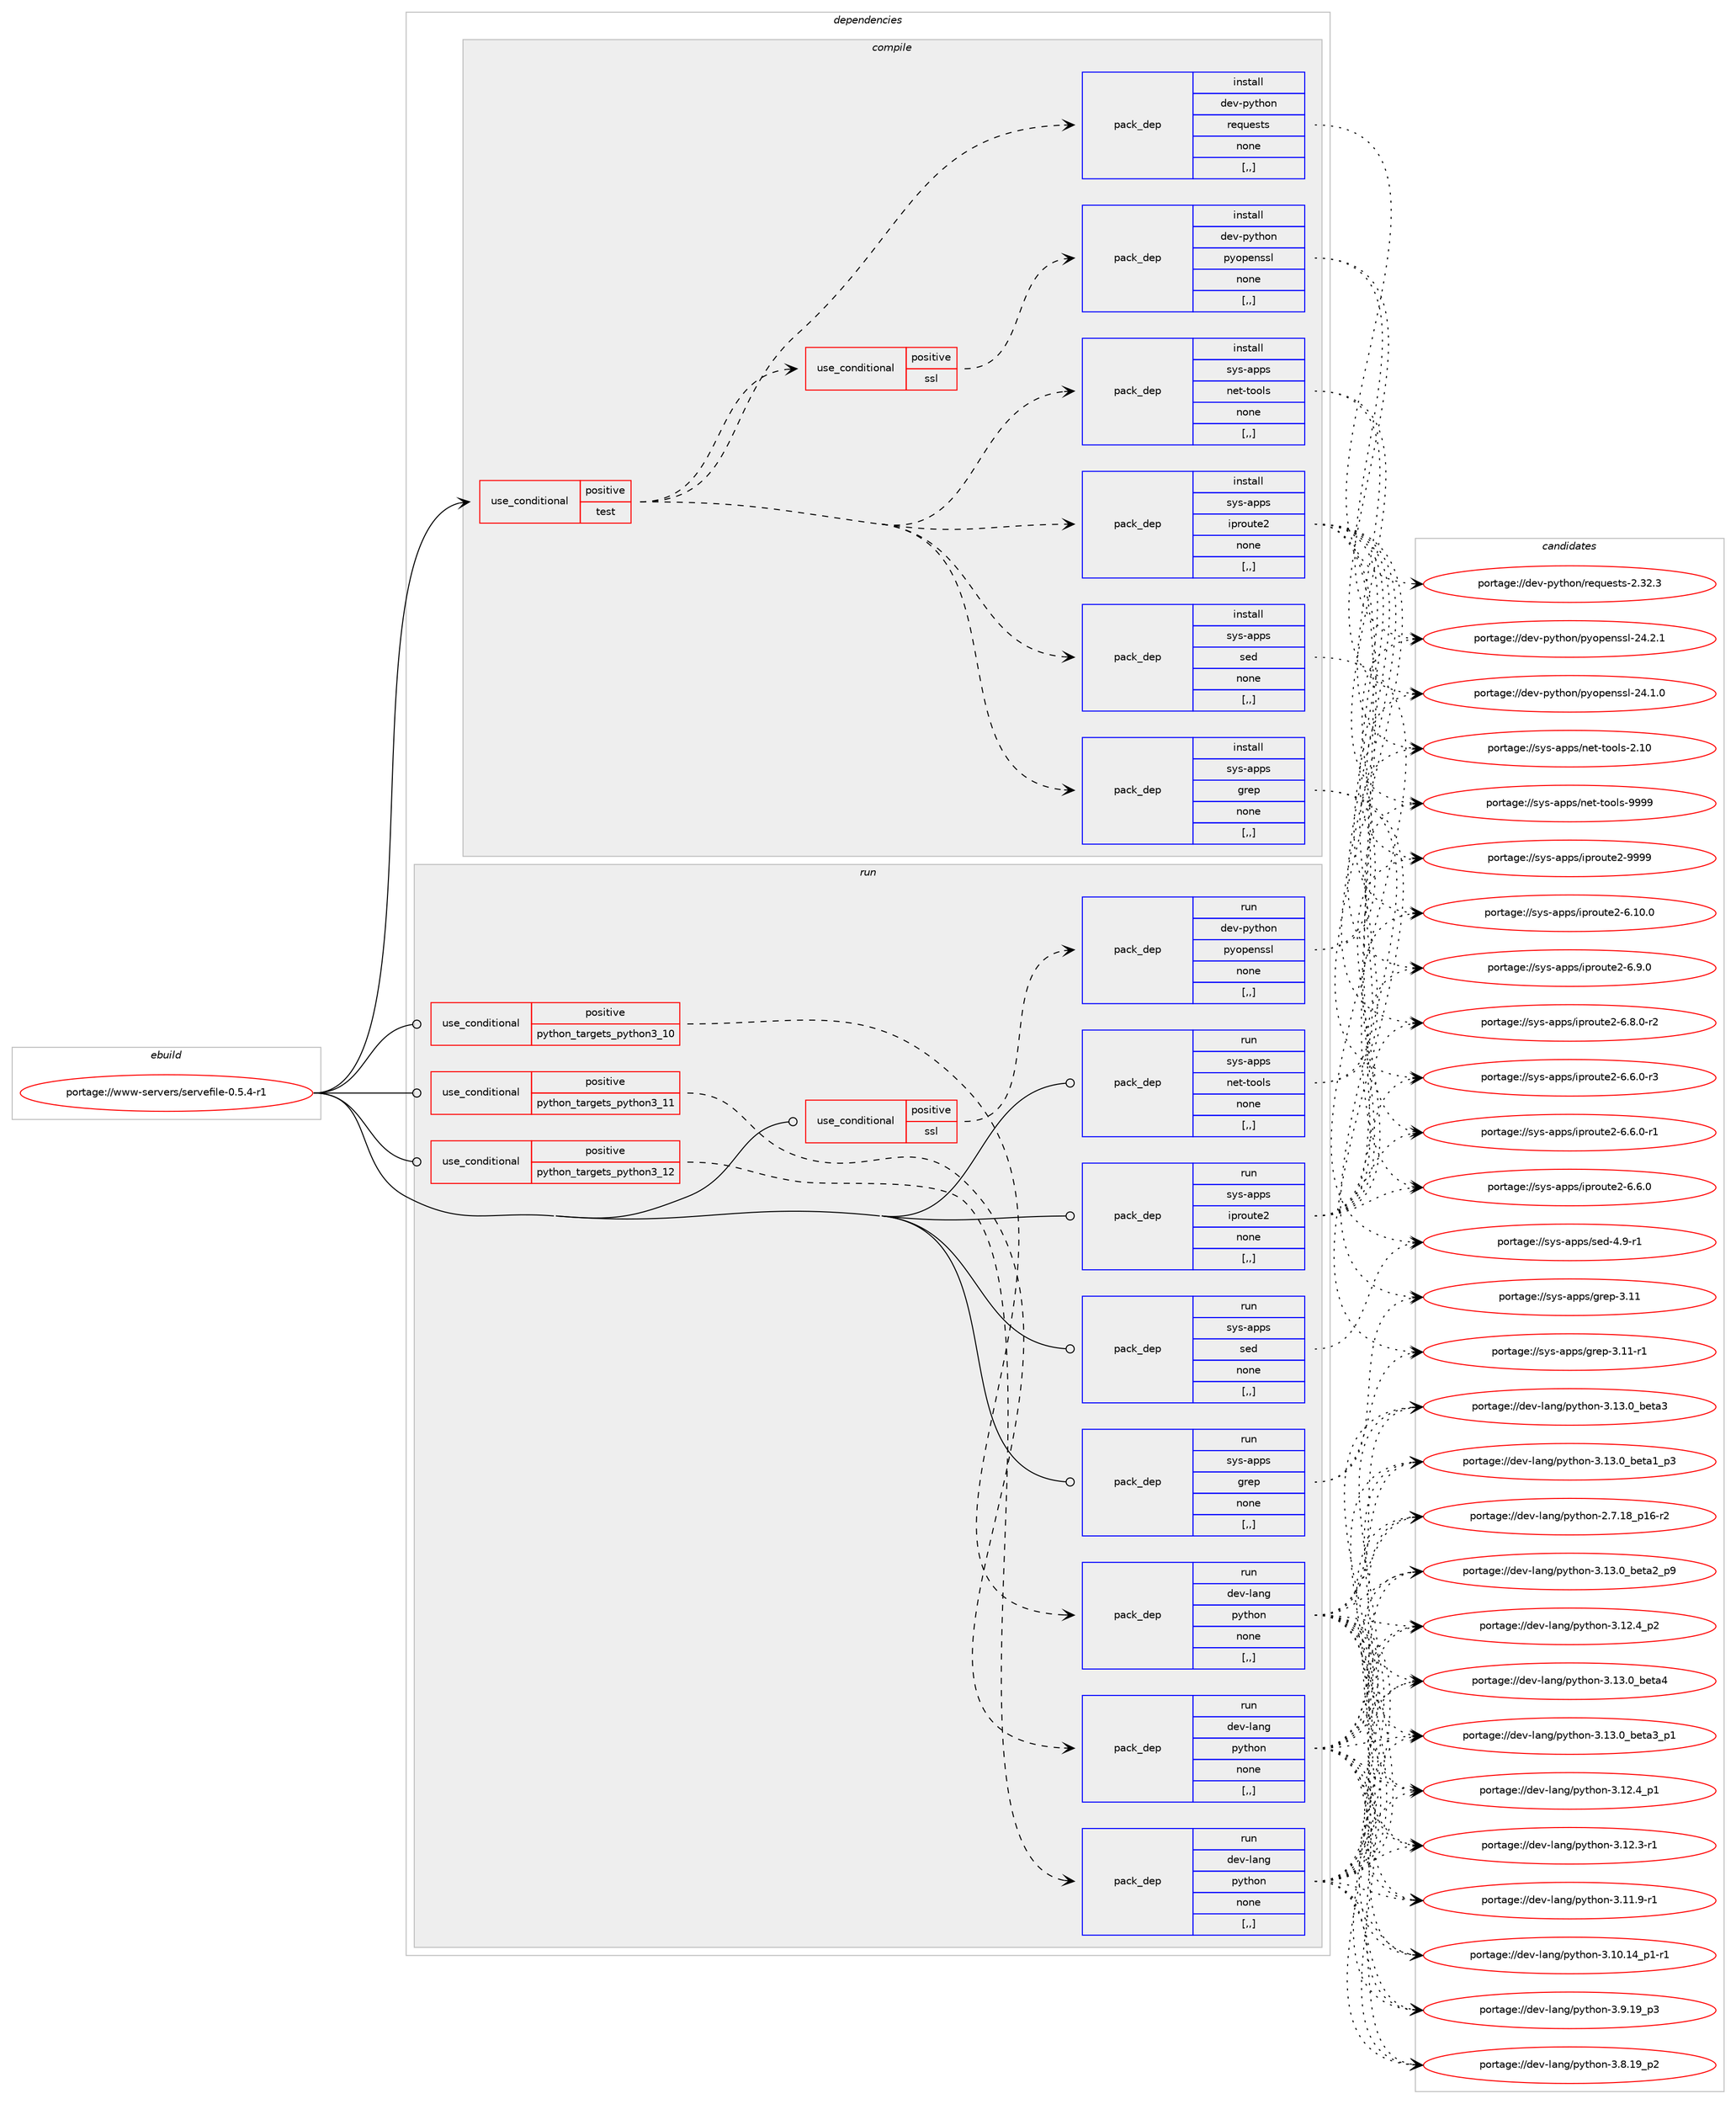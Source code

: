digraph prolog {

# *************
# Graph options
# *************

newrank=true;
concentrate=true;
compound=true;
graph [rankdir=LR,fontname=Helvetica,fontsize=10,ranksep=1.5];#, ranksep=2.5, nodesep=0.2];
edge  [arrowhead=vee];
node  [fontname=Helvetica,fontsize=10];

# **********
# The ebuild
# **********

subgraph cluster_leftcol {
color=gray;
label=<<i>ebuild</i>>;
id [label="portage://www-servers/servefile-0.5.4-r1", color=red, width=4, href="../www-servers/servefile-0.5.4-r1.svg"];
}

# ****************
# The dependencies
# ****************

subgraph cluster_midcol {
color=gray;
label=<<i>dependencies</i>>;
subgraph cluster_compile {
fillcolor="#eeeeee";
style=filled;
label=<<i>compile</i>>;
subgraph cond121032 {
dependency454047 [label=<<TABLE BORDER="0" CELLBORDER="1" CELLSPACING="0" CELLPADDING="4"><TR><TD ROWSPAN="3" CELLPADDING="10">use_conditional</TD></TR><TR><TD>positive</TD></TR><TR><TD>test</TD></TR></TABLE>>, shape=none, color=red];
subgraph cond121033 {
dependency454048 [label=<<TABLE BORDER="0" CELLBORDER="1" CELLSPACING="0" CELLPADDING="4"><TR><TD ROWSPAN="3" CELLPADDING="10">use_conditional</TD></TR><TR><TD>positive</TD></TR><TR><TD>ssl</TD></TR></TABLE>>, shape=none, color=red];
subgraph pack329638 {
dependency454049 [label=<<TABLE BORDER="0" CELLBORDER="1" CELLSPACING="0" CELLPADDING="4" WIDTH="220"><TR><TD ROWSPAN="6" CELLPADDING="30">pack_dep</TD></TR><TR><TD WIDTH="110">install</TD></TR><TR><TD>dev-python</TD></TR><TR><TD>pyopenssl</TD></TR><TR><TD>none</TD></TR><TR><TD>[,,]</TD></TR></TABLE>>, shape=none, color=blue];
}
dependency454048:e -> dependency454049:w [weight=20,style="dashed",arrowhead="vee"];
}
dependency454047:e -> dependency454048:w [weight=20,style="dashed",arrowhead="vee"];
subgraph pack329639 {
dependency454050 [label=<<TABLE BORDER="0" CELLBORDER="1" CELLSPACING="0" CELLPADDING="4" WIDTH="220"><TR><TD ROWSPAN="6" CELLPADDING="30">pack_dep</TD></TR><TR><TD WIDTH="110">install</TD></TR><TR><TD>sys-apps</TD></TR><TR><TD>grep</TD></TR><TR><TD>none</TD></TR><TR><TD>[,,]</TD></TR></TABLE>>, shape=none, color=blue];
}
dependency454047:e -> dependency454050:w [weight=20,style="dashed",arrowhead="vee"];
subgraph pack329640 {
dependency454051 [label=<<TABLE BORDER="0" CELLBORDER="1" CELLSPACING="0" CELLPADDING="4" WIDTH="220"><TR><TD ROWSPAN="6" CELLPADDING="30">pack_dep</TD></TR><TR><TD WIDTH="110">install</TD></TR><TR><TD>sys-apps</TD></TR><TR><TD>iproute2</TD></TR><TR><TD>none</TD></TR><TR><TD>[,,]</TD></TR></TABLE>>, shape=none, color=blue];
}
dependency454047:e -> dependency454051:w [weight=20,style="dashed",arrowhead="vee"];
subgraph pack329641 {
dependency454052 [label=<<TABLE BORDER="0" CELLBORDER="1" CELLSPACING="0" CELLPADDING="4" WIDTH="220"><TR><TD ROWSPAN="6" CELLPADDING="30">pack_dep</TD></TR><TR><TD WIDTH="110">install</TD></TR><TR><TD>sys-apps</TD></TR><TR><TD>net-tools</TD></TR><TR><TD>none</TD></TR><TR><TD>[,,]</TD></TR></TABLE>>, shape=none, color=blue];
}
dependency454047:e -> dependency454052:w [weight=20,style="dashed",arrowhead="vee"];
subgraph pack329642 {
dependency454053 [label=<<TABLE BORDER="0" CELLBORDER="1" CELLSPACING="0" CELLPADDING="4" WIDTH="220"><TR><TD ROWSPAN="6" CELLPADDING="30">pack_dep</TD></TR><TR><TD WIDTH="110">install</TD></TR><TR><TD>sys-apps</TD></TR><TR><TD>sed</TD></TR><TR><TD>none</TD></TR><TR><TD>[,,]</TD></TR></TABLE>>, shape=none, color=blue];
}
dependency454047:e -> dependency454053:w [weight=20,style="dashed",arrowhead="vee"];
subgraph pack329643 {
dependency454054 [label=<<TABLE BORDER="0" CELLBORDER="1" CELLSPACING="0" CELLPADDING="4" WIDTH="220"><TR><TD ROWSPAN="6" CELLPADDING="30">pack_dep</TD></TR><TR><TD WIDTH="110">install</TD></TR><TR><TD>dev-python</TD></TR><TR><TD>requests</TD></TR><TR><TD>none</TD></TR><TR><TD>[,,]</TD></TR></TABLE>>, shape=none, color=blue];
}
dependency454047:e -> dependency454054:w [weight=20,style="dashed",arrowhead="vee"];
}
id:e -> dependency454047:w [weight=20,style="solid",arrowhead="vee"];
}
subgraph cluster_compileandrun {
fillcolor="#eeeeee";
style=filled;
label=<<i>compile and run</i>>;
}
subgraph cluster_run {
fillcolor="#eeeeee";
style=filled;
label=<<i>run</i>>;
subgraph cond121034 {
dependency454055 [label=<<TABLE BORDER="0" CELLBORDER="1" CELLSPACING="0" CELLPADDING="4"><TR><TD ROWSPAN="3" CELLPADDING="10">use_conditional</TD></TR><TR><TD>positive</TD></TR><TR><TD>python_targets_python3_10</TD></TR></TABLE>>, shape=none, color=red];
subgraph pack329644 {
dependency454056 [label=<<TABLE BORDER="0" CELLBORDER="1" CELLSPACING="0" CELLPADDING="4" WIDTH="220"><TR><TD ROWSPAN="6" CELLPADDING="30">pack_dep</TD></TR><TR><TD WIDTH="110">run</TD></TR><TR><TD>dev-lang</TD></TR><TR><TD>python</TD></TR><TR><TD>none</TD></TR><TR><TD>[,,]</TD></TR></TABLE>>, shape=none, color=blue];
}
dependency454055:e -> dependency454056:w [weight=20,style="dashed",arrowhead="vee"];
}
id:e -> dependency454055:w [weight=20,style="solid",arrowhead="odot"];
subgraph cond121035 {
dependency454057 [label=<<TABLE BORDER="0" CELLBORDER="1" CELLSPACING="0" CELLPADDING="4"><TR><TD ROWSPAN="3" CELLPADDING="10">use_conditional</TD></TR><TR><TD>positive</TD></TR><TR><TD>python_targets_python3_11</TD></TR></TABLE>>, shape=none, color=red];
subgraph pack329645 {
dependency454058 [label=<<TABLE BORDER="0" CELLBORDER="1" CELLSPACING="0" CELLPADDING="4" WIDTH="220"><TR><TD ROWSPAN="6" CELLPADDING="30">pack_dep</TD></TR><TR><TD WIDTH="110">run</TD></TR><TR><TD>dev-lang</TD></TR><TR><TD>python</TD></TR><TR><TD>none</TD></TR><TR><TD>[,,]</TD></TR></TABLE>>, shape=none, color=blue];
}
dependency454057:e -> dependency454058:w [weight=20,style="dashed",arrowhead="vee"];
}
id:e -> dependency454057:w [weight=20,style="solid",arrowhead="odot"];
subgraph cond121036 {
dependency454059 [label=<<TABLE BORDER="0" CELLBORDER="1" CELLSPACING="0" CELLPADDING="4"><TR><TD ROWSPAN="3" CELLPADDING="10">use_conditional</TD></TR><TR><TD>positive</TD></TR><TR><TD>python_targets_python3_12</TD></TR></TABLE>>, shape=none, color=red];
subgraph pack329646 {
dependency454060 [label=<<TABLE BORDER="0" CELLBORDER="1" CELLSPACING="0" CELLPADDING="4" WIDTH="220"><TR><TD ROWSPAN="6" CELLPADDING="30">pack_dep</TD></TR><TR><TD WIDTH="110">run</TD></TR><TR><TD>dev-lang</TD></TR><TR><TD>python</TD></TR><TR><TD>none</TD></TR><TR><TD>[,,]</TD></TR></TABLE>>, shape=none, color=blue];
}
dependency454059:e -> dependency454060:w [weight=20,style="dashed",arrowhead="vee"];
}
id:e -> dependency454059:w [weight=20,style="solid",arrowhead="odot"];
subgraph cond121037 {
dependency454061 [label=<<TABLE BORDER="0" CELLBORDER="1" CELLSPACING="0" CELLPADDING="4"><TR><TD ROWSPAN="3" CELLPADDING="10">use_conditional</TD></TR><TR><TD>positive</TD></TR><TR><TD>ssl</TD></TR></TABLE>>, shape=none, color=red];
subgraph pack329647 {
dependency454062 [label=<<TABLE BORDER="0" CELLBORDER="1" CELLSPACING="0" CELLPADDING="4" WIDTH="220"><TR><TD ROWSPAN="6" CELLPADDING="30">pack_dep</TD></TR><TR><TD WIDTH="110">run</TD></TR><TR><TD>dev-python</TD></TR><TR><TD>pyopenssl</TD></TR><TR><TD>none</TD></TR><TR><TD>[,,]</TD></TR></TABLE>>, shape=none, color=blue];
}
dependency454061:e -> dependency454062:w [weight=20,style="dashed",arrowhead="vee"];
}
id:e -> dependency454061:w [weight=20,style="solid",arrowhead="odot"];
subgraph pack329648 {
dependency454063 [label=<<TABLE BORDER="0" CELLBORDER="1" CELLSPACING="0" CELLPADDING="4" WIDTH="220"><TR><TD ROWSPAN="6" CELLPADDING="30">pack_dep</TD></TR><TR><TD WIDTH="110">run</TD></TR><TR><TD>sys-apps</TD></TR><TR><TD>grep</TD></TR><TR><TD>none</TD></TR><TR><TD>[,,]</TD></TR></TABLE>>, shape=none, color=blue];
}
id:e -> dependency454063:w [weight=20,style="solid",arrowhead="odot"];
subgraph pack329649 {
dependency454064 [label=<<TABLE BORDER="0" CELLBORDER="1" CELLSPACING="0" CELLPADDING="4" WIDTH="220"><TR><TD ROWSPAN="6" CELLPADDING="30">pack_dep</TD></TR><TR><TD WIDTH="110">run</TD></TR><TR><TD>sys-apps</TD></TR><TR><TD>iproute2</TD></TR><TR><TD>none</TD></TR><TR><TD>[,,]</TD></TR></TABLE>>, shape=none, color=blue];
}
id:e -> dependency454064:w [weight=20,style="solid",arrowhead="odot"];
subgraph pack329650 {
dependency454065 [label=<<TABLE BORDER="0" CELLBORDER="1" CELLSPACING="0" CELLPADDING="4" WIDTH="220"><TR><TD ROWSPAN="6" CELLPADDING="30">pack_dep</TD></TR><TR><TD WIDTH="110">run</TD></TR><TR><TD>sys-apps</TD></TR><TR><TD>net-tools</TD></TR><TR><TD>none</TD></TR><TR><TD>[,,]</TD></TR></TABLE>>, shape=none, color=blue];
}
id:e -> dependency454065:w [weight=20,style="solid",arrowhead="odot"];
subgraph pack329651 {
dependency454066 [label=<<TABLE BORDER="0" CELLBORDER="1" CELLSPACING="0" CELLPADDING="4" WIDTH="220"><TR><TD ROWSPAN="6" CELLPADDING="30">pack_dep</TD></TR><TR><TD WIDTH="110">run</TD></TR><TR><TD>sys-apps</TD></TR><TR><TD>sed</TD></TR><TR><TD>none</TD></TR><TR><TD>[,,]</TD></TR></TABLE>>, shape=none, color=blue];
}
id:e -> dependency454066:w [weight=20,style="solid",arrowhead="odot"];
}
}

# **************
# The candidates
# **************

subgraph cluster_choices {
rank=same;
color=gray;
label=<<i>candidates</i>>;

subgraph choice329638 {
color=black;
nodesep=1;
choice100101118451121211161041111104711212111111210111011511510845505246504649 [label="portage://dev-python/pyopenssl-24.2.1", color=red, width=4,href="../dev-python/pyopenssl-24.2.1.svg"];
choice100101118451121211161041111104711212111111210111011511510845505246494648 [label="portage://dev-python/pyopenssl-24.1.0", color=red, width=4,href="../dev-python/pyopenssl-24.1.0.svg"];
dependency454049:e -> choice100101118451121211161041111104711212111111210111011511510845505246504649:w [style=dotted,weight="100"];
dependency454049:e -> choice100101118451121211161041111104711212111111210111011511510845505246494648:w [style=dotted,weight="100"];
}
subgraph choice329639 {
color=black;
nodesep=1;
choice11512111545971121121154710311410111245514649494511449 [label="portage://sys-apps/grep-3.11-r1", color=red, width=4,href="../sys-apps/grep-3.11-r1.svg"];
choice1151211154597112112115471031141011124551464949 [label="portage://sys-apps/grep-3.11", color=red, width=4,href="../sys-apps/grep-3.11.svg"];
dependency454050:e -> choice11512111545971121121154710311410111245514649494511449:w [style=dotted,weight="100"];
dependency454050:e -> choice1151211154597112112115471031141011124551464949:w [style=dotted,weight="100"];
}
subgraph choice329640 {
color=black;
nodesep=1;
choice115121115459711211211547105112114111117116101504557575757 [label="portage://sys-apps/iproute2-9999", color=red, width=4,href="../sys-apps/iproute2-9999.svg"];
choice1151211154597112112115471051121141111171161015045544649484648 [label="portage://sys-apps/iproute2-6.10.0", color=red, width=4,href="../sys-apps/iproute2-6.10.0.svg"];
choice11512111545971121121154710511211411111711610150455446574648 [label="portage://sys-apps/iproute2-6.9.0", color=red, width=4,href="../sys-apps/iproute2-6.9.0.svg"];
choice115121115459711211211547105112114111117116101504554465646484511450 [label="portage://sys-apps/iproute2-6.8.0-r2", color=red, width=4,href="../sys-apps/iproute2-6.8.0-r2.svg"];
choice115121115459711211211547105112114111117116101504554465446484511451 [label="portage://sys-apps/iproute2-6.6.0-r3", color=red, width=4,href="../sys-apps/iproute2-6.6.0-r3.svg"];
choice115121115459711211211547105112114111117116101504554465446484511449 [label="portage://sys-apps/iproute2-6.6.0-r1", color=red, width=4,href="../sys-apps/iproute2-6.6.0-r1.svg"];
choice11512111545971121121154710511211411111711610150455446544648 [label="portage://sys-apps/iproute2-6.6.0", color=red, width=4,href="../sys-apps/iproute2-6.6.0.svg"];
dependency454051:e -> choice115121115459711211211547105112114111117116101504557575757:w [style=dotted,weight="100"];
dependency454051:e -> choice1151211154597112112115471051121141111171161015045544649484648:w [style=dotted,weight="100"];
dependency454051:e -> choice11512111545971121121154710511211411111711610150455446574648:w [style=dotted,weight="100"];
dependency454051:e -> choice115121115459711211211547105112114111117116101504554465646484511450:w [style=dotted,weight="100"];
dependency454051:e -> choice115121115459711211211547105112114111117116101504554465446484511451:w [style=dotted,weight="100"];
dependency454051:e -> choice115121115459711211211547105112114111117116101504554465446484511449:w [style=dotted,weight="100"];
dependency454051:e -> choice11512111545971121121154710511211411111711610150455446544648:w [style=dotted,weight="100"];
}
subgraph choice329641 {
color=black;
nodesep=1;
choice115121115459711211211547110101116451161111111081154557575757 [label="portage://sys-apps/net-tools-9999", color=red, width=4,href="../sys-apps/net-tools-9999.svg"];
choice115121115459711211211547110101116451161111111081154550464948 [label="portage://sys-apps/net-tools-2.10", color=red, width=4,href="../sys-apps/net-tools-2.10.svg"];
dependency454052:e -> choice115121115459711211211547110101116451161111111081154557575757:w [style=dotted,weight="100"];
dependency454052:e -> choice115121115459711211211547110101116451161111111081154550464948:w [style=dotted,weight="100"];
}
subgraph choice329642 {
color=black;
nodesep=1;
choice115121115459711211211547115101100455246574511449 [label="portage://sys-apps/sed-4.9-r1", color=red, width=4,href="../sys-apps/sed-4.9-r1.svg"];
dependency454053:e -> choice115121115459711211211547115101100455246574511449:w [style=dotted,weight="100"];
}
subgraph choice329643 {
color=black;
nodesep=1;
choice100101118451121211161041111104711410111311710111511611545504651504651 [label="portage://dev-python/requests-2.32.3", color=red, width=4,href="../dev-python/requests-2.32.3.svg"];
dependency454054:e -> choice100101118451121211161041111104711410111311710111511611545504651504651:w [style=dotted,weight="100"];
}
subgraph choice329644 {
color=black;
nodesep=1;
choice1001011184510897110103471121211161041111104551464951464895981011169752 [label="portage://dev-lang/python-3.13.0_beta4", color=red, width=4,href="../dev-lang/python-3.13.0_beta4.svg"];
choice10010111845108971101034711212111610411111045514649514648959810111697519511249 [label="portage://dev-lang/python-3.13.0_beta3_p1", color=red, width=4,href="../dev-lang/python-3.13.0_beta3_p1.svg"];
choice1001011184510897110103471121211161041111104551464951464895981011169751 [label="portage://dev-lang/python-3.13.0_beta3", color=red, width=4,href="../dev-lang/python-3.13.0_beta3.svg"];
choice10010111845108971101034711212111610411111045514649514648959810111697509511257 [label="portage://dev-lang/python-3.13.0_beta2_p9", color=red, width=4,href="../dev-lang/python-3.13.0_beta2_p9.svg"];
choice10010111845108971101034711212111610411111045514649514648959810111697499511251 [label="portage://dev-lang/python-3.13.0_beta1_p3", color=red, width=4,href="../dev-lang/python-3.13.0_beta1_p3.svg"];
choice100101118451089711010347112121116104111110455146495046529511250 [label="portage://dev-lang/python-3.12.4_p2", color=red, width=4,href="../dev-lang/python-3.12.4_p2.svg"];
choice100101118451089711010347112121116104111110455146495046529511249 [label="portage://dev-lang/python-3.12.4_p1", color=red, width=4,href="../dev-lang/python-3.12.4_p1.svg"];
choice100101118451089711010347112121116104111110455146495046514511449 [label="portage://dev-lang/python-3.12.3-r1", color=red, width=4,href="../dev-lang/python-3.12.3-r1.svg"];
choice100101118451089711010347112121116104111110455146494946574511449 [label="portage://dev-lang/python-3.11.9-r1", color=red, width=4,href="../dev-lang/python-3.11.9-r1.svg"];
choice100101118451089711010347112121116104111110455146494846495295112494511449 [label="portage://dev-lang/python-3.10.14_p1-r1", color=red, width=4,href="../dev-lang/python-3.10.14_p1-r1.svg"];
choice100101118451089711010347112121116104111110455146574649579511251 [label="portage://dev-lang/python-3.9.19_p3", color=red, width=4,href="../dev-lang/python-3.9.19_p3.svg"];
choice100101118451089711010347112121116104111110455146564649579511250 [label="portage://dev-lang/python-3.8.19_p2", color=red, width=4,href="../dev-lang/python-3.8.19_p2.svg"];
choice100101118451089711010347112121116104111110455046554649569511249544511450 [label="portage://dev-lang/python-2.7.18_p16-r2", color=red, width=4,href="../dev-lang/python-2.7.18_p16-r2.svg"];
dependency454056:e -> choice1001011184510897110103471121211161041111104551464951464895981011169752:w [style=dotted,weight="100"];
dependency454056:e -> choice10010111845108971101034711212111610411111045514649514648959810111697519511249:w [style=dotted,weight="100"];
dependency454056:e -> choice1001011184510897110103471121211161041111104551464951464895981011169751:w [style=dotted,weight="100"];
dependency454056:e -> choice10010111845108971101034711212111610411111045514649514648959810111697509511257:w [style=dotted,weight="100"];
dependency454056:e -> choice10010111845108971101034711212111610411111045514649514648959810111697499511251:w [style=dotted,weight="100"];
dependency454056:e -> choice100101118451089711010347112121116104111110455146495046529511250:w [style=dotted,weight="100"];
dependency454056:e -> choice100101118451089711010347112121116104111110455146495046529511249:w [style=dotted,weight="100"];
dependency454056:e -> choice100101118451089711010347112121116104111110455146495046514511449:w [style=dotted,weight="100"];
dependency454056:e -> choice100101118451089711010347112121116104111110455146494946574511449:w [style=dotted,weight="100"];
dependency454056:e -> choice100101118451089711010347112121116104111110455146494846495295112494511449:w [style=dotted,weight="100"];
dependency454056:e -> choice100101118451089711010347112121116104111110455146574649579511251:w [style=dotted,weight="100"];
dependency454056:e -> choice100101118451089711010347112121116104111110455146564649579511250:w [style=dotted,weight="100"];
dependency454056:e -> choice100101118451089711010347112121116104111110455046554649569511249544511450:w [style=dotted,weight="100"];
}
subgraph choice329645 {
color=black;
nodesep=1;
choice1001011184510897110103471121211161041111104551464951464895981011169752 [label="portage://dev-lang/python-3.13.0_beta4", color=red, width=4,href="../dev-lang/python-3.13.0_beta4.svg"];
choice10010111845108971101034711212111610411111045514649514648959810111697519511249 [label="portage://dev-lang/python-3.13.0_beta3_p1", color=red, width=4,href="../dev-lang/python-3.13.0_beta3_p1.svg"];
choice1001011184510897110103471121211161041111104551464951464895981011169751 [label="portage://dev-lang/python-3.13.0_beta3", color=red, width=4,href="../dev-lang/python-3.13.0_beta3.svg"];
choice10010111845108971101034711212111610411111045514649514648959810111697509511257 [label="portage://dev-lang/python-3.13.0_beta2_p9", color=red, width=4,href="../dev-lang/python-3.13.0_beta2_p9.svg"];
choice10010111845108971101034711212111610411111045514649514648959810111697499511251 [label="portage://dev-lang/python-3.13.0_beta1_p3", color=red, width=4,href="../dev-lang/python-3.13.0_beta1_p3.svg"];
choice100101118451089711010347112121116104111110455146495046529511250 [label="portage://dev-lang/python-3.12.4_p2", color=red, width=4,href="../dev-lang/python-3.12.4_p2.svg"];
choice100101118451089711010347112121116104111110455146495046529511249 [label="portage://dev-lang/python-3.12.4_p1", color=red, width=4,href="../dev-lang/python-3.12.4_p1.svg"];
choice100101118451089711010347112121116104111110455146495046514511449 [label="portage://dev-lang/python-3.12.3-r1", color=red, width=4,href="../dev-lang/python-3.12.3-r1.svg"];
choice100101118451089711010347112121116104111110455146494946574511449 [label="portage://dev-lang/python-3.11.9-r1", color=red, width=4,href="../dev-lang/python-3.11.9-r1.svg"];
choice100101118451089711010347112121116104111110455146494846495295112494511449 [label="portage://dev-lang/python-3.10.14_p1-r1", color=red, width=4,href="../dev-lang/python-3.10.14_p1-r1.svg"];
choice100101118451089711010347112121116104111110455146574649579511251 [label="portage://dev-lang/python-3.9.19_p3", color=red, width=4,href="../dev-lang/python-3.9.19_p3.svg"];
choice100101118451089711010347112121116104111110455146564649579511250 [label="portage://dev-lang/python-3.8.19_p2", color=red, width=4,href="../dev-lang/python-3.8.19_p2.svg"];
choice100101118451089711010347112121116104111110455046554649569511249544511450 [label="portage://dev-lang/python-2.7.18_p16-r2", color=red, width=4,href="../dev-lang/python-2.7.18_p16-r2.svg"];
dependency454058:e -> choice1001011184510897110103471121211161041111104551464951464895981011169752:w [style=dotted,weight="100"];
dependency454058:e -> choice10010111845108971101034711212111610411111045514649514648959810111697519511249:w [style=dotted,weight="100"];
dependency454058:e -> choice1001011184510897110103471121211161041111104551464951464895981011169751:w [style=dotted,weight="100"];
dependency454058:e -> choice10010111845108971101034711212111610411111045514649514648959810111697509511257:w [style=dotted,weight="100"];
dependency454058:e -> choice10010111845108971101034711212111610411111045514649514648959810111697499511251:w [style=dotted,weight="100"];
dependency454058:e -> choice100101118451089711010347112121116104111110455146495046529511250:w [style=dotted,weight="100"];
dependency454058:e -> choice100101118451089711010347112121116104111110455146495046529511249:w [style=dotted,weight="100"];
dependency454058:e -> choice100101118451089711010347112121116104111110455146495046514511449:w [style=dotted,weight="100"];
dependency454058:e -> choice100101118451089711010347112121116104111110455146494946574511449:w [style=dotted,weight="100"];
dependency454058:e -> choice100101118451089711010347112121116104111110455146494846495295112494511449:w [style=dotted,weight="100"];
dependency454058:e -> choice100101118451089711010347112121116104111110455146574649579511251:w [style=dotted,weight="100"];
dependency454058:e -> choice100101118451089711010347112121116104111110455146564649579511250:w [style=dotted,weight="100"];
dependency454058:e -> choice100101118451089711010347112121116104111110455046554649569511249544511450:w [style=dotted,weight="100"];
}
subgraph choice329646 {
color=black;
nodesep=1;
choice1001011184510897110103471121211161041111104551464951464895981011169752 [label="portage://dev-lang/python-3.13.0_beta4", color=red, width=4,href="../dev-lang/python-3.13.0_beta4.svg"];
choice10010111845108971101034711212111610411111045514649514648959810111697519511249 [label="portage://dev-lang/python-3.13.0_beta3_p1", color=red, width=4,href="../dev-lang/python-3.13.0_beta3_p1.svg"];
choice1001011184510897110103471121211161041111104551464951464895981011169751 [label="portage://dev-lang/python-3.13.0_beta3", color=red, width=4,href="../dev-lang/python-3.13.0_beta3.svg"];
choice10010111845108971101034711212111610411111045514649514648959810111697509511257 [label="portage://dev-lang/python-3.13.0_beta2_p9", color=red, width=4,href="../dev-lang/python-3.13.0_beta2_p9.svg"];
choice10010111845108971101034711212111610411111045514649514648959810111697499511251 [label="portage://dev-lang/python-3.13.0_beta1_p3", color=red, width=4,href="../dev-lang/python-3.13.0_beta1_p3.svg"];
choice100101118451089711010347112121116104111110455146495046529511250 [label="portage://dev-lang/python-3.12.4_p2", color=red, width=4,href="../dev-lang/python-3.12.4_p2.svg"];
choice100101118451089711010347112121116104111110455146495046529511249 [label="portage://dev-lang/python-3.12.4_p1", color=red, width=4,href="../dev-lang/python-3.12.4_p1.svg"];
choice100101118451089711010347112121116104111110455146495046514511449 [label="portage://dev-lang/python-3.12.3-r1", color=red, width=4,href="../dev-lang/python-3.12.3-r1.svg"];
choice100101118451089711010347112121116104111110455146494946574511449 [label="portage://dev-lang/python-3.11.9-r1", color=red, width=4,href="../dev-lang/python-3.11.9-r1.svg"];
choice100101118451089711010347112121116104111110455146494846495295112494511449 [label="portage://dev-lang/python-3.10.14_p1-r1", color=red, width=4,href="../dev-lang/python-3.10.14_p1-r1.svg"];
choice100101118451089711010347112121116104111110455146574649579511251 [label="portage://dev-lang/python-3.9.19_p3", color=red, width=4,href="../dev-lang/python-3.9.19_p3.svg"];
choice100101118451089711010347112121116104111110455146564649579511250 [label="portage://dev-lang/python-3.8.19_p2", color=red, width=4,href="../dev-lang/python-3.8.19_p2.svg"];
choice100101118451089711010347112121116104111110455046554649569511249544511450 [label="portage://dev-lang/python-2.7.18_p16-r2", color=red, width=4,href="../dev-lang/python-2.7.18_p16-r2.svg"];
dependency454060:e -> choice1001011184510897110103471121211161041111104551464951464895981011169752:w [style=dotted,weight="100"];
dependency454060:e -> choice10010111845108971101034711212111610411111045514649514648959810111697519511249:w [style=dotted,weight="100"];
dependency454060:e -> choice1001011184510897110103471121211161041111104551464951464895981011169751:w [style=dotted,weight="100"];
dependency454060:e -> choice10010111845108971101034711212111610411111045514649514648959810111697509511257:w [style=dotted,weight="100"];
dependency454060:e -> choice10010111845108971101034711212111610411111045514649514648959810111697499511251:w [style=dotted,weight="100"];
dependency454060:e -> choice100101118451089711010347112121116104111110455146495046529511250:w [style=dotted,weight="100"];
dependency454060:e -> choice100101118451089711010347112121116104111110455146495046529511249:w [style=dotted,weight="100"];
dependency454060:e -> choice100101118451089711010347112121116104111110455146495046514511449:w [style=dotted,weight="100"];
dependency454060:e -> choice100101118451089711010347112121116104111110455146494946574511449:w [style=dotted,weight="100"];
dependency454060:e -> choice100101118451089711010347112121116104111110455146494846495295112494511449:w [style=dotted,weight="100"];
dependency454060:e -> choice100101118451089711010347112121116104111110455146574649579511251:w [style=dotted,weight="100"];
dependency454060:e -> choice100101118451089711010347112121116104111110455146564649579511250:w [style=dotted,weight="100"];
dependency454060:e -> choice100101118451089711010347112121116104111110455046554649569511249544511450:w [style=dotted,weight="100"];
}
subgraph choice329647 {
color=black;
nodesep=1;
choice100101118451121211161041111104711212111111210111011511510845505246504649 [label="portage://dev-python/pyopenssl-24.2.1", color=red, width=4,href="../dev-python/pyopenssl-24.2.1.svg"];
choice100101118451121211161041111104711212111111210111011511510845505246494648 [label="portage://dev-python/pyopenssl-24.1.0", color=red, width=4,href="../dev-python/pyopenssl-24.1.0.svg"];
dependency454062:e -> choice100101118451121211161041111104711212111111210111011511510845505246504649:w [style=dotted,weight="100"];
dependency454062:e -> choice100101118451121211161041111104711212111111210111011511510845505246494648:w [style=dotted,weight="100"];
}
subgraph choice329648 {
color=black;
nodesep=1;
choice11512111545971121121154710311410111245514649494511449 [label="portage://sys-apps/grep-3.11-r1", color=red, width=4,href="../sys-apps/grep-3.11-r1.svg"];
choice1151211154597112112115471031141011124551464949 [label="portage://sys-apps/grep-3.11", color=red, width=4,href="../sys-apps/grep-3.11.svg"];
dependency454063:e -> choice11512111545971121121154710311410111245514649494511449:w [style=dotted,weight="100"];
dependency454063:e -> choice1151211154597112112115471031141011124551464949:w [style=dotted,weight="100"];
}
subgraph choice329649 {
color=black;
nodesep=1;
choice115121115459711211211547105112114111117116101504557575757 [label="portage://sys-apps/iproute2-9999", color=red, width=4,href="../sys-apps/iproute2-9999.svg"];
choice1151211154597112112115471051121141111171161015045544649484648 [label="portage://sys-apps/iproute2-6.10.0", color=red, width=4,href="../sys-apps/iproute2-6.10.0.svg"];
choice11512111545971121121154710511211411111711610150455446574648 [label="portage://sys-apps/iproute2-6.9.0", color=red, width=4,href="../sys-apps/iproute2-6.9.0.svg"];
choice115121115459711211211547105112114111117116101504554465646484511450 [label="portage://sys-apps/iproute2-6.8.0-r2", color=red, width=4,href="../sys-apps/iproute2-6.8.0-r2.svg"];
choice115121115459711211211547105112114111117116101504554465446484511451 [label="portage://sys-apps/iproute2-6.6.0-r3", color=red, width=4,href="../sys-apps/iproute2-6.6.0-r3.svg"];
choice115121115459711211211547105112114111117116101504554465446484511449 [label="portage://sys-apps/iproute2-6.6.0-r1", color=red, width=4,href="../sys-apps/iproute2-6.6.0-r1.svg"];
choice11512111545971121121154710511211411111711610150455446544648 [label="portage://sys-apps/iproute2-6.6.0", color=red, width=4,href="../sys-apps/iproute2-6.6.0.svg"];
dependency454064:e -> choice115121115459711211211547105112114111117116101504557575757:w [style=dotted,weight="100"];
dependency454064:e -> choice1151211154597112112115471051121141111171161015045544649484648:w [style=dotted,weight="100"];
dependency454064:e -> choice11512111545971121121154710511211411111711610150455446574648:w [style=dotted,weight="100"];
dependency454064:e -> choice115121115459711211211547105112114111117116101504554465646484511450:w [style=dotted,weight="100"];
dependency454064:e -> choice115121115459711211211547105112114111117116101504554465446484511451:w [style=dotted,weight="100"];
dependency454064:e -> choice115121115459711211211547105112114111117116101504554465446484511449:w [style=dotted,weight="100"];
dependency454064:e -> choice11512111545971121121154710511211411111711610150455446544648:w [style=dotted,weight="100"];
}
subgraph choice329650 {
color=black;
nodesep=1;
choice115121115459711211211547110101116451161111111081154557575757 [label="portage://sys-apps/net-tools-9999", color=red, width=4,href="../sys-apps/net-tools-9999.svg"];
choice115121115459711211211547110101116451161111111081154550464948 [label="portage://sys-apps/net-tools-2.10", color=red, width=4,href="../sys-apps/net-tools-2.10.svg"];
dependency454065:e -> choice115121115459711211211547110101116451161111111081154557575757:w [style=dotted,weight="100"];
dependency454065:e -> choice115121115459711211211547110101116451161111111081154550464948:w [style=dotted,weight="100"];
}
subgraph choice329651 {
color=black;
nodesep=1;
choice115121115459711211211547115101100455246574511449 [label="portage://sys-apps/sed-4.9-r1", color=red, width=4,href="../sys-apps/sed-4.9-r1.svg"];
dependency454066:e -> choice115121115459711211211547115101100455246574511449:w [style=dotted,weight="100"];
}
}

}
